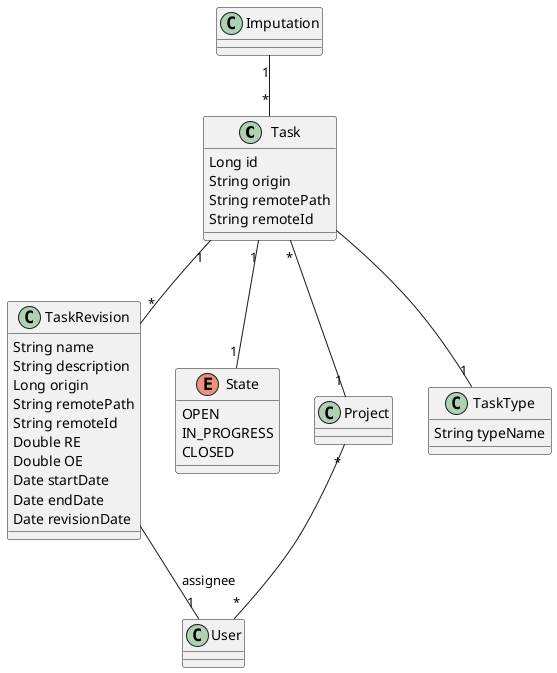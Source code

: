 @startuml

Task "1" -- "*" TaskRevision
Task "1" -- "1" State
Task "*" -- "1" Project
TaskRevision -- "1" User :assignee
Project "*" -- "*" User
Task  -- "1" TaskType
Imputation "1" -- "*" Task



class Task {
Long id
String origin
String remotePath
String remoteId

}

class TaskRevision {
String name
String description
Long origin
String remotePath
String remoteId
Double RE
Double OE
Date startDate
Date endDate
Date revisionDate

}

enum State {
  OPEN
  IN_PROGRESS
  CLOSED
}
class TaskType {
  String typeName
}



@enduml